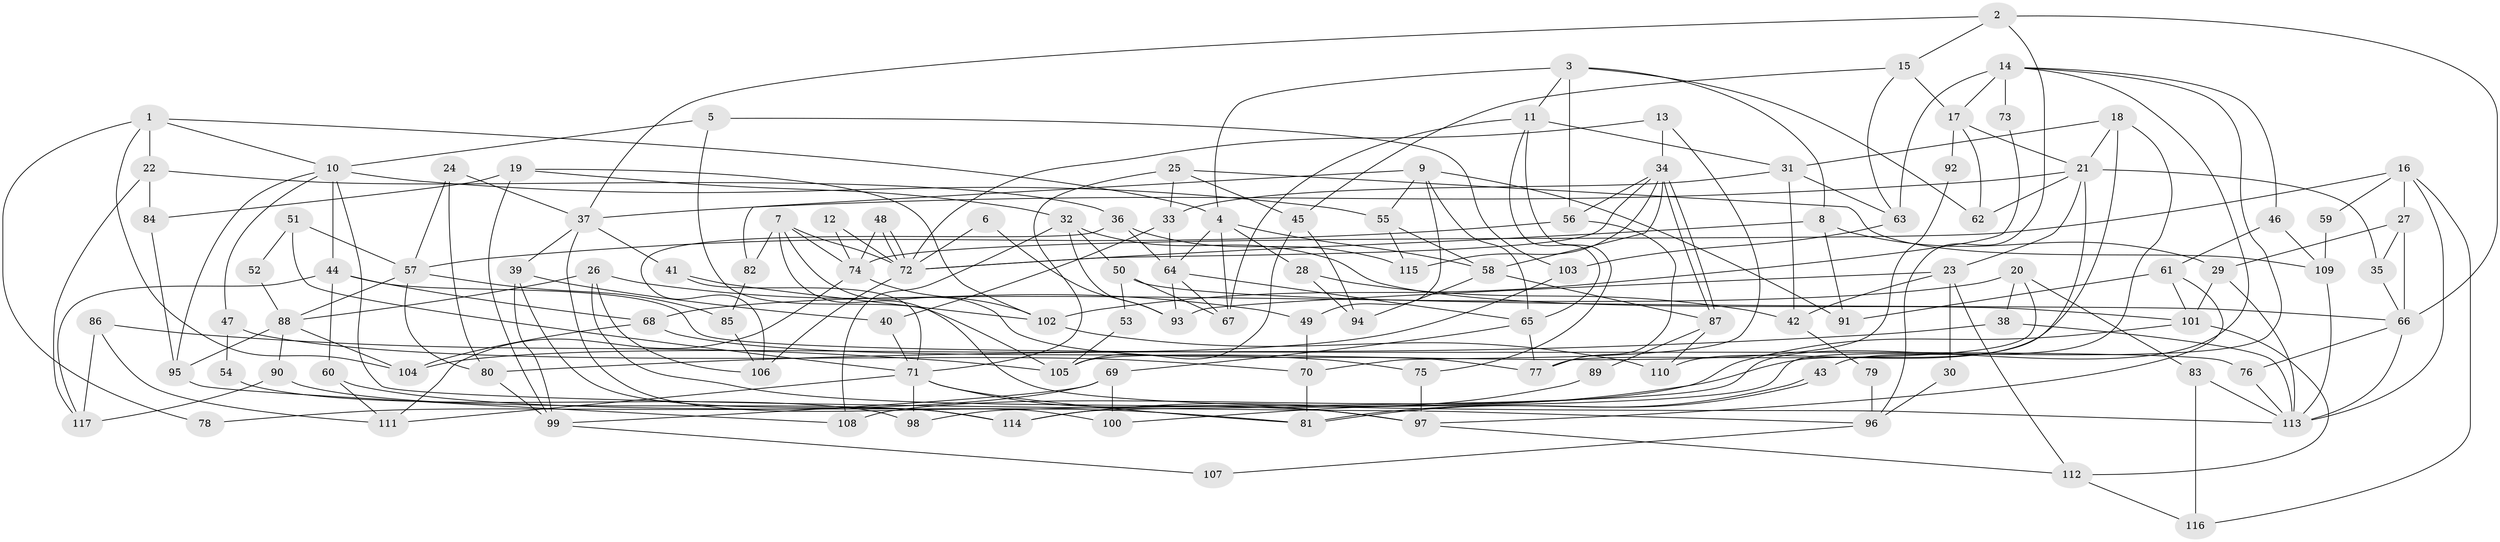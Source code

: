 // Generated by graph-tools (version 1.1) at 2025/02/03/09/25 03:02:14]
// undirected, 117 vertices, 234 edges
graph export_dot {
graph [start="1"]
  node [color=gray90,style=filled];
  1;
  2;
  3;
  4;
  5;
  6;
  7;
  8;
  9;
  10;
  11;
  12;
  13;
  14;
  15;
  16;
  17;
  18;
  19;
  20;
  21;
  22;
  23;
  24;
  25;
  26;
  27;
  28;
  29;
  30;
  31;
  32;
  33;
  34;
  35;
  36;
  37;
  38;
  39;
  40;
  41;
  42;
  43;
  44;
  45;
  46;
  47;
  48;
  49;
  50;
  51;
  52;
  53;
  54;
  55;
  56;
  57;
  58;
  59;
  60;
  61;
  62;
  63;
  64;
  65;
  66;
  67;
  68;
  69;
  70;
  71;
  72;
  73;
  74;
  75;
  76;
  77;
  78;
  79;
  80;
  81;
  82;
  83;
  84;
  85;
  86;
  87;
  88;
  89;
  90;
  91;
  92;
  93;
  94;
  95;
  96;
  97;
  98;
  99;
  100;
  101;
  102;
  103;
  104;
  105;
  106;
  107;
  108;
  109;
  110;
  111;
  112;
  113;
  114;
  115;
  116;
  117;
  1 -- 4;
  1 -- 22;
  1 -- 10;
  1 -- 78;
  1 -- 104;
  2 -- 37;
  2 -- 66;
  2 -- 15;
  2 -- 96;
  3 -- 11;
  3 -- 8;
  3 -- 4;
  3 -- 56;
  3 -- 62;
  4 -- 58;
  4 -- 28;
  4 -- 64;
  4 -- 67;
  5 -- 103;
  5 -- 10;
  5 -- 105;
  6 -- 93;
  6 -- 72;
  7 -- 72;
  7 -- 113;
  7 -- 74;
  7 -- 77;
  7 -- 82;
  8 -- 72;
  8 -- 29;
  8 -- 91;
  9 -- 55;
  9 -- 65;
  9 -- 49;
  9 -- 82;
  9 -- 91;
  10 -- 44;
  10 -- 47;
  10 -- 55;
  10 -- 95;
  10 -- 96;
  11 -- 31;
  11 -- 65;
  11 -- 67;
  11 -- 75;
  12 -- 72;
  12 -- 74;
  13 -- 72;
  13 -- 34;
  13 -- 70;
  14 -- 17;
  14 -- 63;
  14 -- 46;
  14 -- 73;
  14 -- 98;
  14 -- 114;
  15 -- 45;
  15 -- 17;
  15 -- 63;
  16 -- 113;
  16 -- 27;
  16 -- 59;
  16 -- 74;
  16 -- 116;
  17 -- 62;
  17 -- 21;
  17 -- 92;
  18 -- 21;
  18 -- 110;
  18 -- 31;
  18 -- 43;
  19 -- 102;
  19 -- 99;
  19 -- 32;
  19 -- 84;
  20 -- 68;
  20 -- 38;
  20 -- 77;
  20 -- 83;
  21 -- 23;
  21 -- 35;
  21 -- 37;
  21 -- 62;
  21 -- 100;
  22 -- 36;
  22 -- 84;
  22 -- 117;
  23 -- 93;
  23 -- 112;
  23 -- 30;
  23 -- 42;
  24 -- 37;
  24 -- 57;
  24 -- 80;
  25 -- 33;
  25 -- 109;
  25 -- 45;
  25 -- 71;
  26 -- 106;
  26 -- 49;
  26 -- 88;
  26 -- 97;
  27 -- 35;
  27 -- 29;
  27 -- 66;
  28 -- 42;
  28 -- 94;
  29 -- 101;
  29 -- 113;
  30 -- 96;
  31 -- 33;
  31 -- 42;
  31 -- 63;
  32 -- 108;
  32 -- 50;
  32 -- 93;
  32 -- 101;
  33 -- 40;
  33 -- 64;
  34 -- 87;
  34 -- 87;
  34 -- 56;
  34 -- 58;
  34 -- 72;
  34 -- 115;
  35 -- 66;
  36 -- 64;
  36 -- 115;
  36 -- 106;
  37 -- 100;
  37 -- 39;
  37 -- 41;
  38 -- 80;
  38 -- 113;
  39 -- 114;
  39 -- 40;
  39 -- 99;
  40 -- 71;
  41 -- 71;
  41 -- 102;
  42 -- 79;
  43 -- 81;
  43 -- 81;
  44 -- 76;
  44 -- 68;
  44 -- 60;
  44 -- 117;
  45 -- 105;
  45 -- 94;
  46 -- 61;
  46 -- 109;
  47 -- 70;
  47 -- 54;
  48 -- 72;
  48 -- 72;
  48 -- 74;
  49 -- 70;
  50 -- 67;
  50 -- 53;
  50 -- 66;
  51 -- 57;
  51 -- 71;
  51 -- 52;
  52 -- 88;
  53 -- 105;
  54 -- 98;
  55 -- 58;
  55 -- 115;
  56 -- 77;
  56 -- 57;
  57 -- 85;
  57 -- 80;
  57 -- 88;
  58 -- 94;
  58 -- 87;
  59 -- 109;
  60 -- 81;
  60 -- 111;
  61 -- 91;
  61 -- 97;
  61 -- 101;
  63 -- 103;
  64 -- 67;
  64 -- 65;
  64 -- 93;
  65 -- 77;
  65 -- 69;
  66 -- 76;
  66 -- 113;
  68 -- 104;
  68 -- 75;
  69 -- 99;
  69 -- 78;
  69 -- 100;
  70 -- 81;
  71 -- 111;
  71 -- 81;
  71 -- 97;
  71 -- 98;
  72 -- 106;
  73 -- 102;
  74 -- 102;
  74 -- 111;
  75 -- 97;
  76 -- 113;
  79 -- 96;
  80 -- 99;
  82 -- 85;
  83 -- 116;
  83 -- 113;
  84 -- 95;
  85 -- 106;
  86 -- 111;
  86 -- 117;
  86 -- 105;
  87 -- 89;
  87 -- 110;
  88 -- 90;
  88 -- 95;
  88 -- 104;
  89 -- 114;
  90 -- 117;
  90 -- 114;
  92 -- 105;
  95 -- 108;
  96 -- 107;
  97 -- 112;
  99 -- 107;
  101 -- 108;
  101 -- 112;
  102 -- 110;
  103 -- 104;
  109 -- 113;
  112 -- 116;
}
